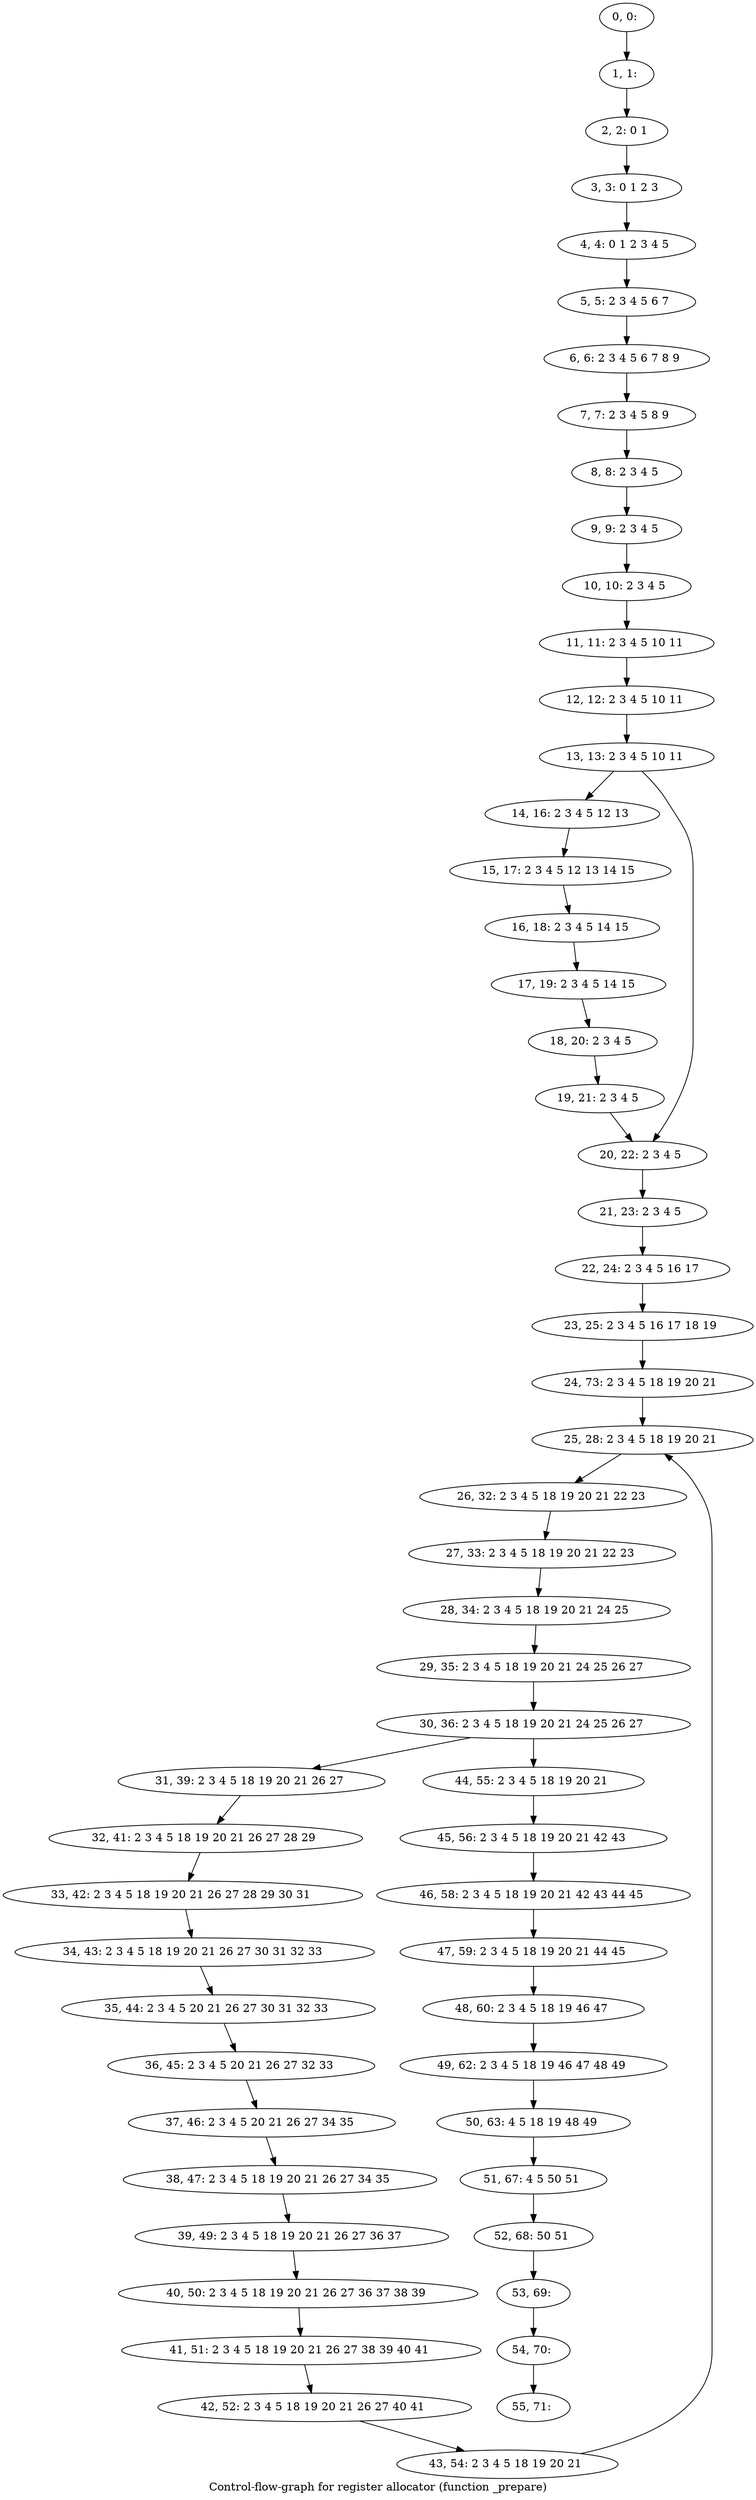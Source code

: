 digraph G {
graph [label="Control-flow-graph for register allocator (function _prepare)"]
0[label="0, 0: "];
1[label="1, 1: "];
2[label="2, 2: 0 1 "];
3[label="3, 3: 0 1 2 3 "];
4[label="4, 4: 0 1 2 3 4 5 "];
5[label="5, 5: 2 3 4 5 6 7 "];
6[label="6, 6: 2 3 4 5 6 7 8 9 "];
7[label="7, 7: 2 3 4 5 8 9 "];
8[label="8, 8: 2 3 4 5 "];
9[label="9, 9: 2 3 4 5 "];
10[label="10, 10: 2 3 4 5 "];
11[label="11, 11: 2 3 4 5 10 11 "];
12[label="12, 12: 2 3 4 5 10 11 "];
13[label="13, 13: 2 3 4 5 10 11 "];
14[label="14, 16: 2 3 4 5 12 13 "];
15[label="15, 17: 2 3 4 5 12 13 14 15 "];
16[label="16, 18: 2 3 4 5 14 15 "];
17[label="17, 19: 2 3 4 5 14 15 "];
18[label="18, 20: 2 3 4 5 "];
19[label="19, 21: 2 3 4 5 "];
20[label="20, 22: 2 3 4 5 "];
21[label="21, 23: 2 3 4 5 "];
22[label="22, 24: 2 3 4 5 16 17 "];
23[label="23, 25: 2 3 4 5 16 17 18 19 "];
24[label="24, 73: 2 3 4 5 18 19 20 21 "];
25[label="25, 28: 2 3 4 5 18 19 20 21 "];
26[label="26, 32: 2 3 4 5 18 19 20 21 22 23 "];
27[label="27, 33: 2 3 4 5 18 19 20 21 22 23 "];
28[label="28, 34: 2 3 4 5 18 19 20 21 24 25 "];
29[label="29, 35: 2 3 4 5 18 19 20 21 24 25 26 27 "];
30[label="30, 36: 2 3 4 5 18 19 20 21 24 25 26 27 "];
31[label="31, 39: 2 3 4 5 18 19 20 21 26 27 "];
32[label="32, 41: 2 3 4 5 18 19 20 21 26 27 28 29 "];
33[label="33, 42: 2 3 4 5 18 19 20 21 26 27 28 29 30 31 "];
34[label="34, 43: 2 3 4 5 18 19 20 21 26 27 30 31 32 33 "];
35[label="35, 44: 2 3 4 5 20 21 26 27 30 31 32 33 "];
36[label="36, 45: 2 3 4 5 20 21 26 27 32 33 "];
37[label="37, 46: 2 3 4 5 20 21 26 27 34 35 "];
38[label="38, 47: 2 3 4 5 18 19 20 21 26 27 34 35 "];
39[label="39, 49: 2 3 4 5 18 19 20 21 26 27 36 37 "];
40[label="40, 50: 2 3 4 5 18 19 20 21 26 27 36 37 38 39 "];
41[label="41, 51: 2 3 4 5 18 19 20 21 26 27 38 39 40 41 "];
42[label="42, 52: 2 3 4 5 18 19 20 21 26 27 40 41 "];
43[label="43, 54: 2 3 4 5 18 19 20 21 "];
44[label="44, 55: 2 3 4 5 18 19 20 21 "];
45[label="45, 56: 2 3 4 5 18 19 20 21 42 43 "];
46[label="46, 58: 2 3 4 5 18 19 20 21 42 43 44 45 "];
47[label="47, 59: 2 3 4 5 18 19 20 21 44 45 "];
48[label="48, 60: 2 3 4 5 18 19 46 47 "];
49[label="49, 62: 2 3 4 5 18 19 46 47 48 49 "];
50[label="50, 63: 4 5 18 19 48 49 "];
51[label="51, 67: 4 5 50 51 "];
52[label="52, 68: 50 51 "];
53[label="53, 69: "];
54[label="54, 70: "];
55[label="55, 71: "];
0->1 ;
1->2 ;
2->3 ;
3->4 ;
4->5 ;
5->6 ;
6->7 ;
7->8 ;
8->9 ;
9->10 ;
10->11 ;
11->12 ;
12->13 ;
13->14 ;
13->20 ;
14->15 ;
15->16 ;
16->17 ;
17->18 ;
18->19 ;
19->20 ;
20->21 ;
21->22 ;
22->23 ;
23->24 ;
24->25 ;
25->26 ;
26->27 ;
27->28 ;
28->29 ;
29->30 ;
30->31 ;
30->44 ;
31->32 ;
32->33 ;
33->34 ;
34->35 ;
35->36 ;
36->37 ;
37->38 ;
38->39 ;
39->40 ;
40->41 ;
41->42 ;
42->43 ;
43->25 ;
44->45 ;
45->46 ;
46->47 ;
47->48 ;
48->49 ;
49->50 ;
50->51 ;
51->52 ;
52->53 ;
53->54 ;
54->55 ;
}
